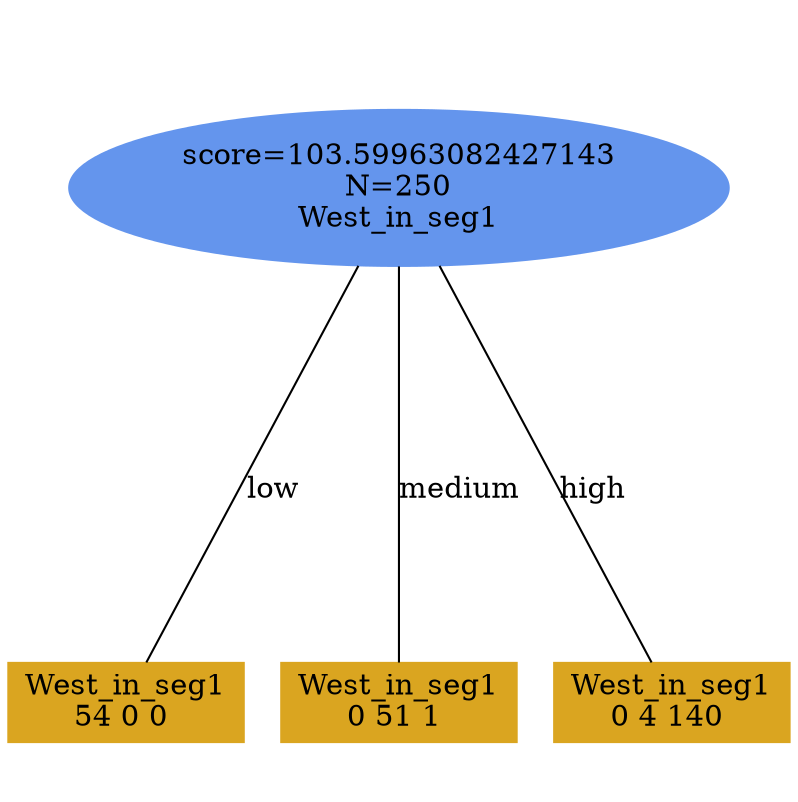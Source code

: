 digraph "DD" {
size = "7.5,10"
ratio=1.0;
center = true;
edge [dir = none];
{ rank = same; node [shape=ellipse, style=filled, color=cornflowerblue];"3774" [label="score=103.59963082427143\nN=250\nWest_in_seg1"];}
{ rank = same; node [shape=box, style=filled, color=goldenrod];"3775" [label="West_in_seg1\n54 0 0 "];}
{ rank = same; node [shape=box, style=filled, color=goldenrod];"3776" [label="West_in_seg1\n0 51 1 "];}
{ rank = same; node [shape=box, style=filled, color=goldenrod];"3777" [label="West_in_seg1\n0 4 140 "];}
"3774" -> "3775" [label = "low"];
"3774" -> "3776" [label = "medium"];
"3774" -> "3777" [label = "high"];

}